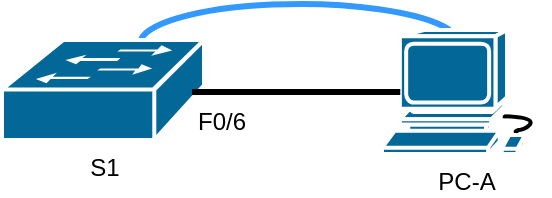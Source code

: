 <mxfile version="24.7.17">
  <diagram name="Page-1" id="aiBk1TJIW57j8p3IyPki">
    <mxGraphModel dx="493" dy="353" grid="1" gridSize="10" guides="1" tooltips="1" connect="1" arrows="1" fold="1" page="1" pageScale="1" pageWidth="827" pageHeight="1169" math="0" shadow="0">
      <root>
        <mxCell id="0" />
        <mxCell id="1" parent="0" />
        <mxCell id="0Mpgui8ZZTLoIsOqGlaZ-11" value="" style="verticalLabelPosition=bottom;verticalAlign=top;html=1;shape=mxgraph.basic.arc;startAngle=0.753;endAngle=0.192;strokeWidth=3;strokeColor=#3399FF;" vertex="1" parent="1">
          <mxGeometry x="309" y="346" width="160" height="40" as="geometry" />
        </mxCell>
        <mxCell id="0Mpgui8ZZTLoIsOqGlaZ-1" value="S1" style="shape=mxgraph.cisco.switches.workgroup_switch;sketch=0;html=1;pointerEvents=1;dashed=0;fillColor=#036897;strokeColor=#ffffff;strokeWidth=2;verticalLabelPosition=bottom;verticalAlign=top;align=center;outlineConnect=0;" vertex="1" parent="1">
          <mxGeometry x="240" y="364" width="101" height="50" as="geometry" />
        </mxCell>
        <mxCell id="0Mpgui8ZZTLoIsOqGlaZ-2" value="PC-A" style="shape=mxgraph.cisco.computers_and_peripherals.workstation;sketch=0;html=1;pointerEvents=1;dashed=0;fillColor=#036897;strokeColor=#ffffff;strokeWidth=2;verticalLabelPosition=bottom;verticalAlign=top;align=center;outlineConnect=0;" vertex="1" parent="1">
          <mxGeometry x="430" y="359" width="83" height="62" as="geometry" />
        </mxCell>
        <mxCell id="0Mpgui8ZZTLoIsOqGlaZ-4" value="" style="endArrow=none;html=1;rounded=0;strokeWidth=3;entryX=0.11;entryY=0.5;entryDx=0;entryDy=0;entryPerimeter=0;exitX=0.25;exitY=0;exitDx=0;exitDy=0;" edge="1" parent="1" source="0Mpgui8ZZTLoIsOqGlaZ-8" target="0Mpgui8ZZTLoIsOqGlaZ-2">
          <mxGeometry width="50" height="50" relative="1" as="geometry">
            <mxPoint x="400" y="410" as="sourcePoint" />
            <mxPoint x="450" y="360" as="targetPoint" />
          </mxGeometry>
        </mxCell>
        <mxCell id="0Mpgui8ZZTLoIsOqGlaZ-8" value="F0/6" style="text;html=1;align=center;verticalAlign=middle;whiteSpace=wrap;rounded=0;" vertex="1" parent="1">
          <mxGeometry x="320" y="390" width="60" height="30" as="geometry" />
        </mxCell>
      </root>
    </mxGraphModel>
  </diagram>
</mxfile>
